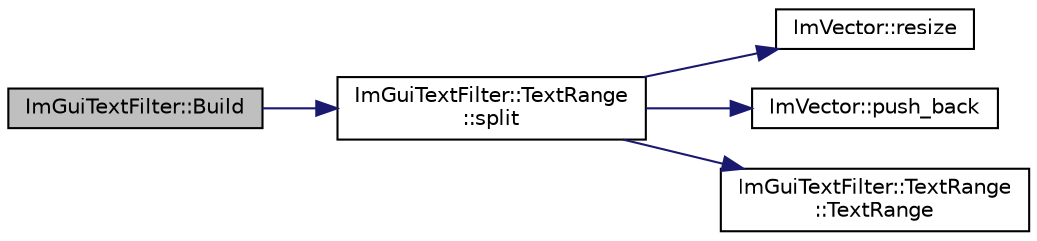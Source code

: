 digraph "ImGuiTextFilter::Build"
{
 // INTERACTIVE_SVG=YES
  edge [fontname="Helvetica",fontsize="10",labelfontname="Helvetica",labelfontsize="10"];
  node [fontname="Helvetica",fontsize="10",shape=record];
  rankdir="LR";
  Node1 [label="ImGuiTextFilter::Build",height=0.2,width=0.4,color="black", fillcolor="grey75", style="filled" fontcolor="black"];
  Node1 -> Node2 [color="midnightblue",fontsize="10",style="solid",fontname="Helvetica"];
  Node2 [label="ImGuiTextFilter::TextRange\l::split",height=0.2,width=0.4,color="black", fillcolor="white", style="filled",URL="$struct_im_gui_text_filter_1_1_text_range.html#a9e0a0d6079e10128cde4d89c04b8f566"];
  Node2 -> Node3 [color="midnightblue",fontsize="10",style="solid",fontname="Helvetica"];
  Node3 [label="ImVector::resize",height=0.2,width=0.4,color="black", fillcolor="white", style="filled",URL="$class_im_vector.html#af60a2c957dee51587a93f79dfc9c3714"];
  Node2 -> Node4 [color="midnightblue",fontsize="10",style="solid",fontname="Helvetica"];
  Node4 [label="ImVector::push_back",height=0.2,width=0.4,color="black", fillcolor="white", style="filled",URL="$class_im_vector.html#a68387993f2a5f5c3b2a7139d9ab778b8"];
  Node2 -> Node5 [color="midnightblue",fontsize="10",style="solid",fontname="Helvetica"];
  Node5 [label="ImGuiTextFilter::TextRange\l::TextRange",height=0.2,width=0.4,color="black", fillcolor="white", style="filled",URL="$struct_im_gui_text_filter_1_1_text_range.html#a5a6548fd40884ef5837e6a1ffa33af61"];
}

